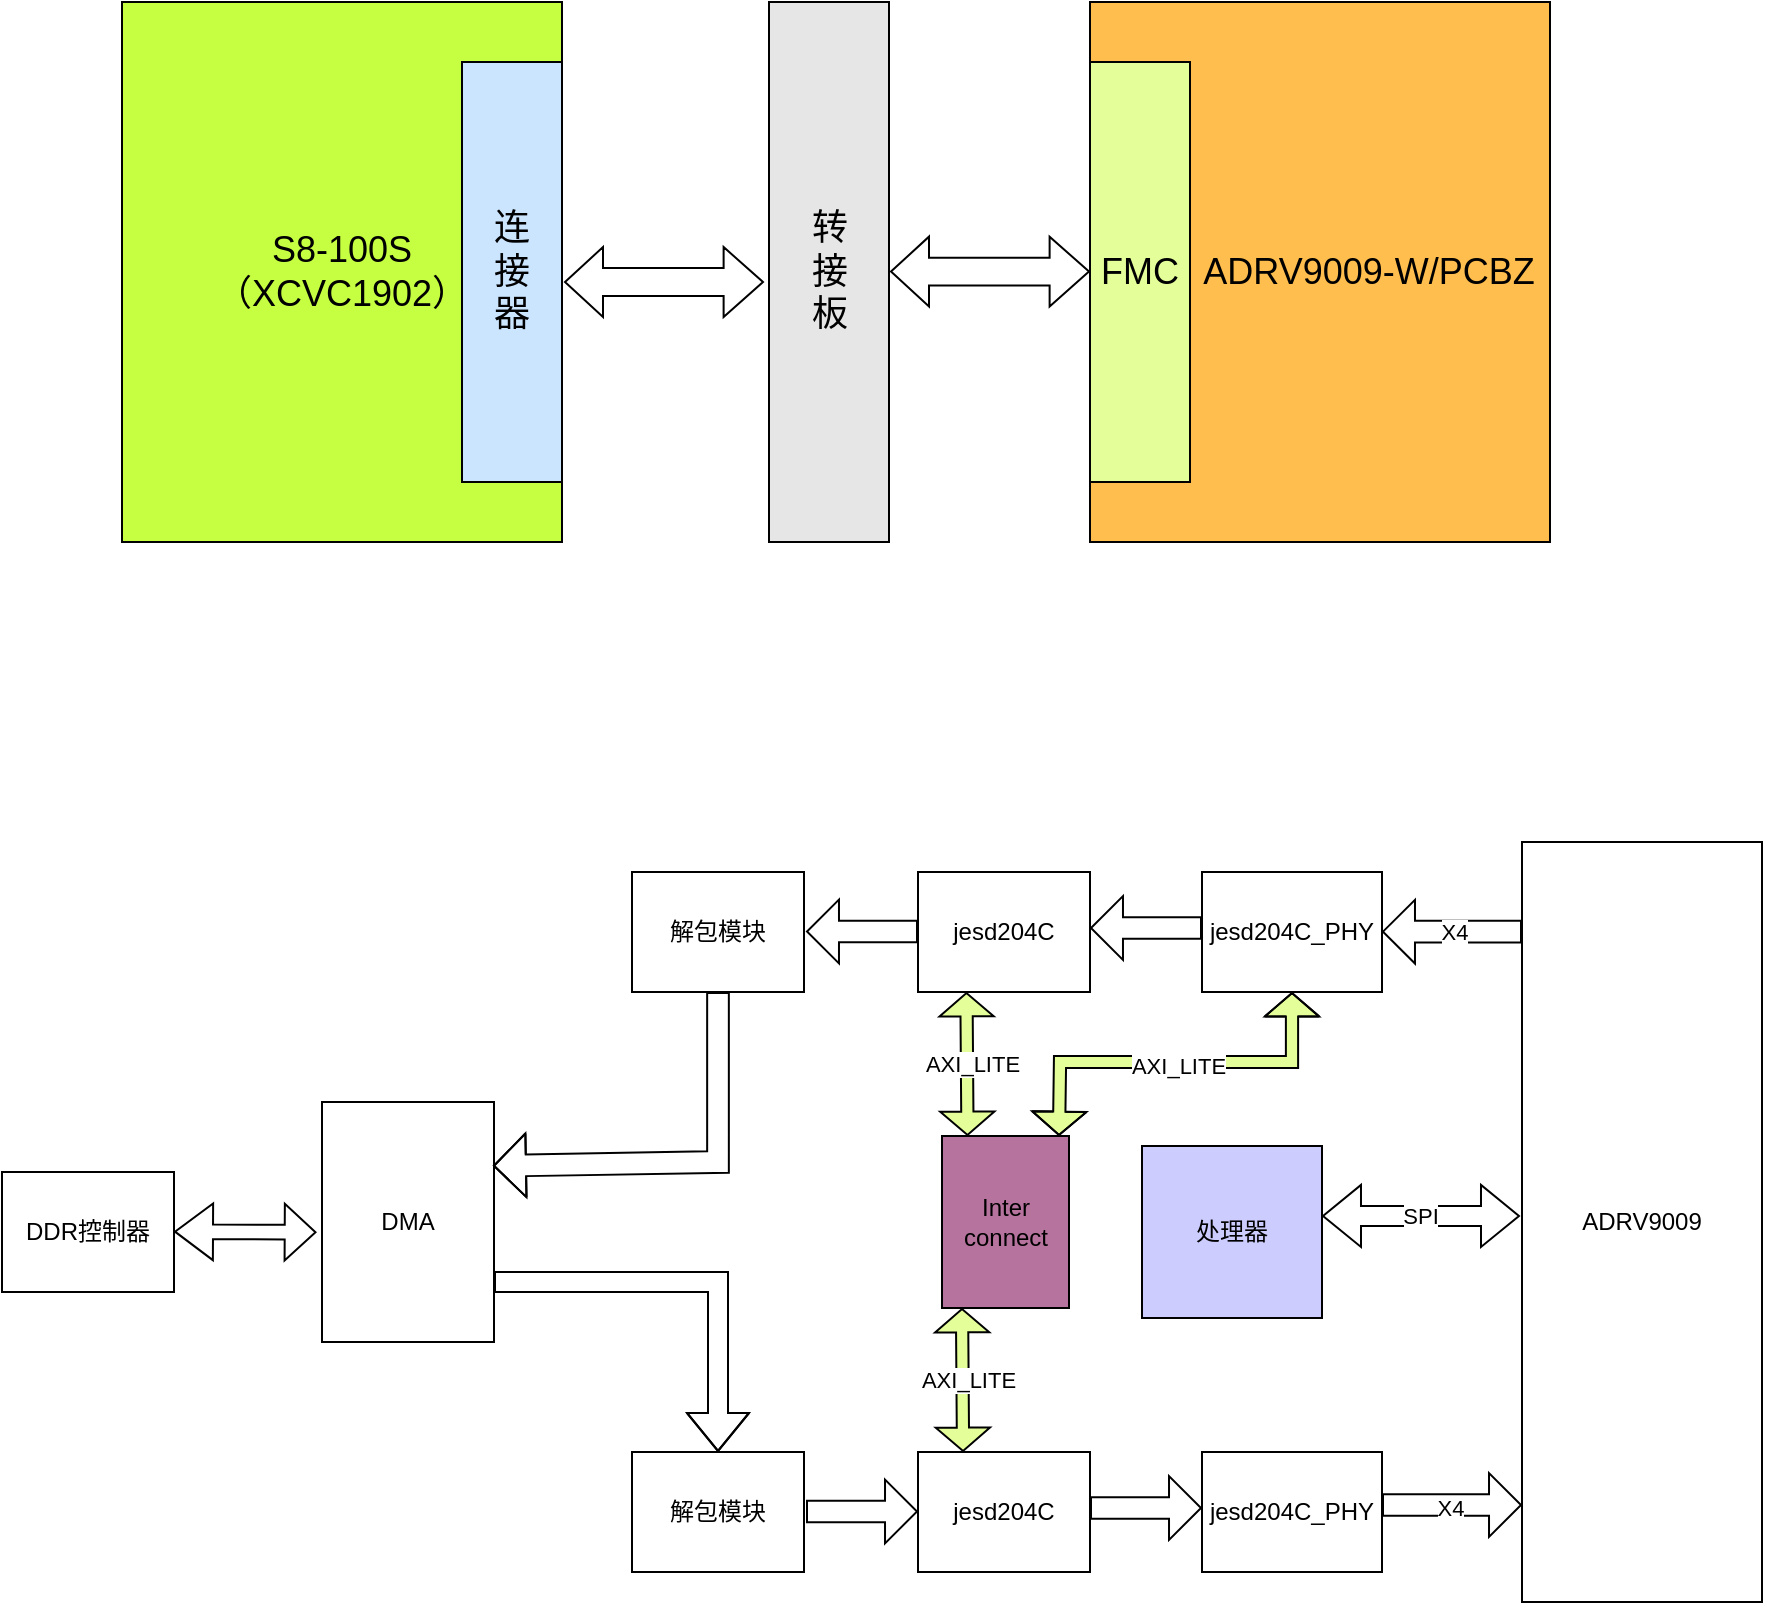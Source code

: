 <mxfile version="26.0.16">
  <diagram name="第 1 页" id="-9EXmJYOicca7XMtbGK6">
    <mxGraphModel dx="1801" dy="509" grid="1" gridSize="10" guides="1" tooltips="1" connect="1" arrows="1" fold="1" page="1" pageScale="1" pageWidth="827" pageHeight="1169" math="0" shadow="0">
      <root>
        <mxCell id="0" />
        <mxCell id="1" parent="0" />
        <mxCell id="KWk2FPBIl1yNvpOhJWaG-1" value="&lt;font style=&quot;font-size: 18px;&quot;&gt;S8-100S&lt;/font&gt;&lt;div&gt;&lt;font style=&quot;font-size: 18px;&quot;&gt;（XCVC1902）&lt;/font&gt;&lt;/div&gt;" style="rounded=0;whiteSpace=wrap;html=1;fillColor=light-dark(#C6FF42,var(--ge-dark-color, #121212));" parent="1" vertex="1">
          <mxGeometry x="30" y="130" width="220" height="270" as="geometry" />
        </mxCell>
        <mxCell id="J7uWcxeR8kHzV2L5Cr5S-5" value="&lt;span style=&quot;font-size: 18px;&quot;&gt;&amp;nbsp; &amp;nbsp; &amp;nbsp; &amp;nbsp; &amp;nbsp; ADRV9009-W/PCBZ&lt;/span&gt;" style="rounded=0;whiteSpace=wrap;html=1;fillColor=light-dark(#FFBE4D,var(--ge-dark-color, #121212));" vertex="1" parent="1">
          <mxGeometry x="514" y="130" width="230" height="270" as="geometry" />
        </mxCell>
        <mxCell id="J7uWcxeR8kHzV2L5Cr5S-6" value="&lt;font style=&quot;font-size: 18px;&quot;&gt;FMC&lt;/font&gt;" style="rounded=0;whiteSpace=wrap;html=1;fillColor=light-dark(#E4FF99,var(--ge-dark-color, #121212));" vertex="1" parent="1">
          <mxGeometry x="514" y="160" width="50" height="210" as="geometry" />
        </mxCell>
        <mxCell id="J7uWcxeR8kHzV2L5Cr5S-7" value="&lt;font style=&quot;font-size: 18px;&quot;&gt;连&lt;/font&gt;&lt;div&gt;&lt;font style=&quot;font-size: 18px;&quot;&gt;接&lt;/font&gt;&lt;/div&gt;&lt;div&gt;&lt;font style=&quot;font-size: 18px;&quot;&gt;器&lt;/font&gt;&lt;/div&gt;" style="rounded=0;whiteSpace=wrap;html=1;fillColor=light-dark(#CCE5FF,var(--ge-dark-color, #121212));" vertex="1" parent="1">
          <mxGeometry x="200" y="160" width="50" height="210" as="geometry" />
        </mxCell>
        <mxCell id="J7uWcxeR8kHzV2L5Cr5S-8" value="&lt;font style=&quot;font-size: 18px;&quot;&gt;转&lt;/font&gt;&lt;div&gt;&lt;font style=&quot;font-size: 18px;&quot;&gt;接&lt;/font&gt;&lt;/div&gt;&lt;div&gt;&lt;font style=&quot;font-size: 18px;&quot;&gt;板&lt;/font&gt;&lt;/div&gt;" style="rounded=0;whiteSpace=wrap;html=1;fillColor=light-dark(#E6E6E6,var(--ge-dark-color, #121212));" vertex="1" parent="1">
          <mxGeometry x="353.5" y="130" width="60" height="270" as="geometry" />
        </mxCell>
        <mxCell id="J7uWcxeR8kHzV2L5Cr5S-10" value="" style="shape=flexArrow;endArrow=classic;startArrow=classic;html=1;rounded=0;width=13.939;endSize=6.23;" edge="1" parent="1">
          <mxGeometry width="100" height="100" relative="1" as="geometry">
            <mxPoint x="251" y="270" as="sourcePoint" />
            <mxPoint x="351" y="270" as="targetPoint" />
          </mxGeometry>
        </mxCell>
        <mxCell id="J7uWcxeR8kHzV2L5Cr5S-11" value="" style="shape=flexArrow;endArrow=classic;startArrow=classic;html=1;rounded=0;width=13.939;endSize=6.23;" edge="1" parent="1">
          <mxGeometry width="100" height="100" relative="1" as="geometry">
            <mxPoint x="414" y="264.79" as="sourcePoint" />
            <mxPoint x="514" y="264.79" as="targetPoint" />
          </mxGeometry>
        </mxCell>
        <mxCell id="J7uWcxeR8kHzV2L5Cr5S-14" value="处理器" style="rounded=0;whiteSpace=wrap;html=1;fillColor=light-dark(#CCCCFF,var(--ge-dark-color, #121212));" vertex="1" parent="1">
          <mxGeometry x="540" y="702" width="90" height="86" as="geometry" />
        </mxCell>
        <mxCell id="J7uWcxeR8kHzV2L5Cr5S-15" value="jesd204C" style="rounded=0;whiteSpace=wrap;html=1;" vertex="1" parent="1">
          <mxGeometry x="428" y="565" width="86" height="60" as="geometry" />
        </mxCell>
        <mxCell id="J7uWcxeR8kHzV2L5Cr5S-16" value="jesd204C_PHY" style="rounded=0;whiteSpace=wrap;html=1;" vertex="1" parent="1">
          <mxGeometry x="570" y="565" width="90" height="60" as="geometry" />
        </mxCell>
        <mxCell id="J7uWcxeR8kHzV2L5Cr5S-17" value="ADRV9009" style="rounded=0;whiteSpace=wrap;html=1;" vertex="1" parent="1">
          <mxGeometry x="730" y="550" width="120" height="380" as="geometry" />
        </mxCell>
        <mxCell id="J7uWcxeR8kHzV2L5Cr5S-19" value="" style="shape=flexArrow;endArrow=classic;html=1;rounded=0;width=10.847;endSize=4.997;" edge="1" parent="1">
          <mxGeometry width="50" height="50" relative="1" as="geometry">
            <mxPoint x="730" y="594.83" as="sourcePoint" />
            <mxPoint x="660" y="594.83" as="targetPoint" />
          </mxGeometry>
        </mxCell>
        <mxCell id="J7uWcxeR8kHzV2L5Cr5S-21" value="X4" style="edgeLabel;html=1;align=center;verticalAlign=middle;resizable=0;points=[];" vertex="1" connectable="0" parent="J7uWcxeR8kHzV2L5Cr5S-19">
          <mxGeometry x="-0.025" relative="1" as="geometry">
            <mxPoint as="offset" />
          </mxGeometry>
        </mxCell>
        <mxCell id="J7uWcxeR8kHzV2L5Cr5S-20" value="" style="shape=flexArrow;endArrow=classic;html=1;rounded=0;width=10.847;endSize=4.997;" edge="1" parent="1">
          <mxGeometry width="50" height="50" relative="1" as="geometry">
            <mxPoint x="570" y="593" as="sourcePoint" />
            <mxPoint x="514" y="593" as="targetPoint" />
          </mxGeometry>
        </mxCell>
        <mxCell id="J7uWcxeR8kHzV2L5Cr5S-22" value="解包模块" style="rounded=0;whiteSpace=wrap;html=1;" vertex="1" parent="1">
          <mxGeometry x="285" y="565" width="86" height="60" as="geometry" />
        </mxCell>
        <mxCell id="J7uWcxeR8kHzV2L5Cr5S-24" value="" style="shape=flexArrow;endArrow=classic;html=1;rounded=0;width=10.847;endSize=4.997;" edge="1" parent="1">
          <mxGeometry width="50" height="50" relative="1" as="geometry">
            <mxPoint x="428" y="594.75" as="sourcePoint" />
            <mxPoint x="372" y="594.75" as="targetPoint" />
          </mxGeometry>
        </mxCell>
        <mxCell id="J7uWcxeR8kHzV2L5Cr5S-25" value="DMA" style="rounded=0;whiteSpace=wrap;html=1;" vertex="1" parent="1">
          <mxGeometry x="130" y="680" width="86" height="120" as="geometry" />
        </mxCell>
        <mxCell id="J7uWcxeR8kHzV2L5Cr5S-26" value="DDR控制器" style="rounded=0;whiteSpace=wrap;html=1;" vertex="1" parent="1">
          <mxGeometry x="-30" y="715" width="86" height="60" as="geometry" />
        </mxCell>
        <mxCell id="J7uWcxeR8kHzV2L5Cr5S-27" value="" style="shape=flexArrow;endArrow=classic;html=1;rounded=0;width=10.847;endSize=4.997;exitX=0.5;exitY=1;exitDx=0;exitDy=0;entryX=0.994;entryY=0.266;entryDx=0;entryDy=0;entryPerimeter=0;" edge="1" parent="1" source="J7uWcxeR8kHzV2L5Cr5S-22" target="J7uWcxeR8kHzV2L5Cr5S-25">
          <mxGeometry width="50" height="50" relative="1" as="geometry">
            <mxPoint x="320" y="650" as="sourcePoint" />
            <mxPoint x="220" y="710" as="targetPoint" />
            <Array as="points">
              <mxPoint x="328" y="710" />
            </Array>
          </mxGeometry>
        </mxCell>
        <mxCell id="J7uWcxeR8kHzV2L5Cr5S-29" value="" style="shape=flexArrow;endArrow=classic;startArrow=classic;html=1;rounded=0;width=7.333;endSize=4.797;entryX=-0.032;entryY=0.543;entryDx=0;entryDy=0;entryPerimeter=0;" edge="1" parent="1" target="J7uWcxeR8kHzV2L5Cr5S-25">
          <mxGeometry width="100" height="100" relative="1" as="geometry">
            <mxPoint x="56" y="744.83" as="sourcePoint" />
            <mxPoint x="116" y="744.83" as="targetPoint" />
          </mxGeometry>
        </mxCell>
        <mxCell id="J7uWcxeR8kHzV2L5Cr5S-30" value="jesd204C" style="rounded=0;whiteSpace=wrap;html=1;" vertex="1" parent="1">
          <mxGeometry x="428" y="855" width="86" height="60" as="geometry" />
        </mxCell>
        <mxCell id="J7uWcxeR8kHzV2L5Cr5S-31" value="jesd204C_PHY" style="rounded=0;whiteSpace=wrap;html=1;" vertex="1" parent="1">
          <mxGeometry x="570" y="855" width="90" height="60" as="geometry" />
        </mxCell>
        <mxCell id="J7uWcxeR8kHzV2L5Cr5S-32" value="" style="shape=flexArrow;endArrow=classic;html=1;rounded=0;width=10.847;endSize=4.997;" edge="1" parent="1">
          <mxGeometry width="50" height="50" relative="1" as="geometry">
            <mxPoint x="514" y="883" as="sourcePoint" />
            <mxPoint x="570" y="883" as="targetPoint" />
          </mxGeometry>
        </mxCell>
        <mxCell id="J7uWcxeR8kHzV2L5Cr5S-33" value="解包模块" style="rounded=0;whiteSpace=wrap;html=1;" vertex="1" parent="1">
          <mxGeometry x="285" y="855" width="86" height="60" as="geometry" />
        </mxCell>
        <mxCell id="J7uWcxeR8kHzV2L5Cr5S-34" value="" style="shape=flexArrow;endArrow=classic;html=1;rounded=0;width=10.847;endSize=4.997;" edge="1" parent="1">
          <mxGeometry width="50" height="50" relative="1" as="geometry">
            <mxPoint x="372" y="884.75" as="sourcePoint" />
            <mxPoint x="428" y="884.75" as="targetPoint" />
          </mxGeometry>
        </mxCell>
        <mxCell id="J7uWcxeR8kHzV2L5Cr5S-36" value="" style="shape=flexArrow;endArrow=classic;html=1;rounded=0;width=10.847;endSize=4.997;" edge="1" parent="1">
          <mxGeometry width="50" height="50" relative="1" as="geometry">
            <mxPoint x="660" y="881.5" as="sourcePoint" />
            <mxPoint x="730" y="881.5" as="targetPoint" />
          </mxGeometry>
        </mxCell>
        <mxCell id="J7uWcxeR8kHzV2L5Cr5S-37" value="X4" style="edgeLabel;html=1;align=center;verticalAlign=middle;resizable=0;points=[];" vertex="1" connectable="0" parent="J7uWcxeR8kHzV2L5Cr5S-36">
          <mxGeometry x="-0.025" relative="1" as="geometry">
            <mxPoint y="1" as="offset" />
          </mxGeometry>
        </mxCell>
        <mxCell id="J7uWcxeR8kHzV2L5Cr5S-38" value="" style="shape=flexArrow;endArrow=classic;html=1;rounded=0;entryX=0.5;entryY=0;entryDx=0;entryDy=0;exitX=1;exitY=0.75;exitDx=0;exitDy=0;" edge="1" parent="1" source="J7uWcxeR8kHzV2L5Cr5S-25" target="J7uWcxeR8kHzV2L5Cr5S-33">
          <mxGeometry width="50" height="50" relative="1" as="geometry">
            <mxPoint x="220" y="770" as="sourcePoint" />
            <mxPoint x="280" y="730" as="targetPoint" />
            <Array as="points">
              <mxPoint x="328" y="770" />
            </Array>
          </mxGeometry>
        </mxCell>
        <mxCell id="J7uWcxeR8kHzV2L5Cr5S-41" value="" style="shape=flexArrow;endArrow=classic;startArrow=classic;html=1;rounded=0;entryX=0;entryY=0.592;entryDx=0;entryDy=0;entryPerimeter=0;" edge="1" parent="1">
          <mxGeometry width="100" height="100" relative="1" as="geometry">
            <mxPoint x="630" y="737" as="sourcePoint" />
            <mxPoint x="729" y="736.96" as="targetPoint" />
          </mxGeometry>
        </mxCell>
        <mxCell id="J7uWcxeR8kHzV2L5Cr5S-45" value="SPI" style="edgeLabel;html=1;align=center;verticalAlign=middle;resizable=0;points=[];" vertex="1" connectable="0" parent="J7uWcxeR8kHzV2L5Cr5S-41">
          <mxGeometry x="-0.194" relative="1" as="geometry">
            <mxPoint x="9" as="offset" />
          </mxGeometry>
        </mxCell>
        <mxCell id="J7uWcxeR8kHzV2L5Cr5S-46" value="" style="shape=flexArrow;endArrow=classic;startArrow=classic;html=1;rounded=0;exitX=0.5;exitY=0;exitDx=0;exitDy=0;width=6.111;endSize=3.564;startSize=3.564;fillColor=#E4FF99;" edge="1" parent="1">
          <mxGeometry width="100" height="100" relative="1" as="geometry">
            <mxPoint x="452.75" y="697" as="sourcePoint" />
            <mxPoint x="452.221" y="625" as="targetPoint" />
          </mxGeometry>
        </mxCell>
        <mxCell id="J7uWcxeR8kHzV2L5Cr5S-49" value="AXI_LITE" style="edgeLabel;html=1;align=center;verticalAlign=middle;resizable=0;points=[];" vertex="1" connectable="0" parent="J7uWcxeR8kHzV2L5Cr5S-46">
          <mxGeometry x="0.016" y="-2" relative="1" as="geometry">
            <mxPoint as="offset" />
          </mxGeometry>
        </mxCell>
        <mxCell id="J7uWcxeR8kHzV2L5Cr5S-50" value="Inter&lt;div&gt;connect&lt;/div&gt;" style="rounded=0;whiteSpace=wrap;html=1;fillColor=light-dark(#B5739D,var(--ge-dark-color, #121212));" vertex="1" parent="1">
          <mxGeometry x="440" y="697" width="63.5" height="86" as="geometry" />
        </mxCell>
        <mxCell id="J7uWcxeR8kHzV2L5Cr5S-51" value="" style="shape=flexArrow;endArrow=classic;startArrow=classic;html=1;rounded=0;exitX=0.5;exitY=0;exitDx=0;exitDy=0;width=6.111;endSize=3.564;startSize=3.564;fillColor=#E4FF99;entryX=0.5;entryY=1;entryDx=0;entryDy=0;" edge="1" parent="1" target="J7uWcxeR8kHzV2L5Cr5S-16">
          <mxGeometry width="100" height="100" relative="1" as="geometry">
            <mxPoint x="498.5" y="697" as="sourcePoint" />
            <mxPoint x="620" y="660" as="targetPoint" />
            <Array as="points">
              <mxPoint x="499" y="660" />
              <mxPoint x="615" y="660" />
            </Array>
          </mxGeometry>
        </mxCell>
        <mxCell id="J7uWcxeR8kHzV2L5Cr5S-52" value="AXI_LITE" style="edgeLabel;html=1;align=center;verticalAlign=middle;resizable=0;points=[];" vertex="1" connectable="0" parent="J7uWcxeR8kHzV2L5Cr5S-51">
          <mxGeometry x="0.016" y="-2" relative="1" as="geometry">
            <mxPoint as="offset" />
          </mxGeometry>
        </mxCell>
        <mxCell id="J7uWcxeR8kHzV2L5Cr5S-53" value="" style="shape=flexArrow;endArrow=classic;startArrow=classic;html=1;rounded=0;exitX=0.5;exitY=0;exitDx=0;exitDy=0;width=6.111;endSize=3.564;startSize=3.564;fillColor=#E4FF99;" edge="1" parent="1">
          <mxGeometry width="100" height="100" relative="1" as="geometry">
            <mxPoint x="450.53" y="855" as="sourcePoint" />
            <mxPoint x="450.001" y="783" as="targetPoint" />
          </mxGeometry>
        </mxCell>
        <mxCell id="J7uWcxeR8kHzV2L5Cr5S-54" value="AXI_LITE" style="edgeLabel;html=1;align=center;verticalAlign=middle;resizable=0;points=[];" vertex="1" connectable="0" parent="J7uWcxeR8kHzV2L5Cr5S-53">
          <mxGeometry x="0.016" y="-2" relative="1" as="geometry">
            <mxPoint as="offset" />
          </mxGeometry>
        </mxCell>
      </root>
    </mxGraphModel>
  </diagram>
</mxfile>
